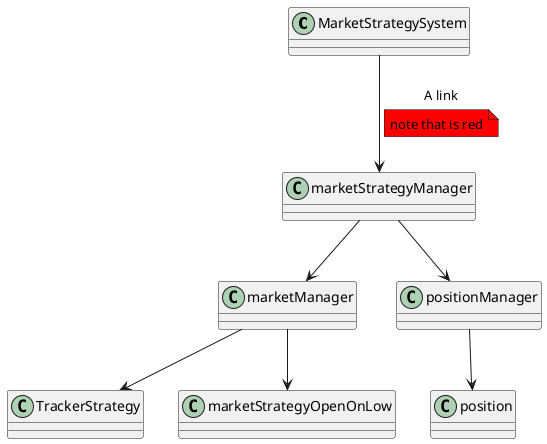 @startuml
class MarketStrategySystem
MarketStrategySystem --> marketStrategyManager : A link
note on link #red: note that is red

class marketStrategyManager
class marketManager
marketStrategyManager --> marketManager
class TrackerStrategy
marketManager --> TrackerStrategy
class marketStrategyOpenOnLow
marketManager --> marketStrategyOpenOnLow

class positionManager
marketStrategyManager --> positionManager
class position
positionManager --> position
@enduml